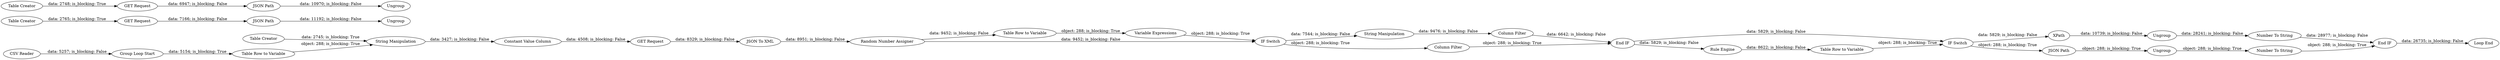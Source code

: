 digraph {
	"-8683129824941104801_312" [label="Group Loop Start"]
	"-8683129824941104801_308" [label="GET Request"]
	"-8683129824941104801_363" [label="GET Request"]
	"-8683129824941104801_359" [label="JSON Path"]
	"-772137715663012277_326" [label="Table Row to Variable"]
	"-8683129824941104801_314" [label="String Manipulation"]
	"-8683129824941104801_2" [label="Table Creator"]
	"-8683129824941104801_3" [label="Table Creator"]
	"-8683129824941104801_355" [label="Constant Value Column"]
	"-8683129824941104801_361" [label=Ungroup]
	"-772137715663012277_333" [label="Column Filter"]
	"-8683129824941104801_358" [label="GET Request"]
	"-8683129824941104801_360" [label=Ungroup]
	"-8683129824941104801_322" [label="End IF"]
	"-8683129824941104801_370" [label="Number To String"]
	"-8683129824941104801_362" [label="JSON Path"]
	"-8683129824941104801_313" [label="Table Row to Variable"]
	"-8683129824941104801_356" [label="Table Creator"]
	"-8683129824941104801_318" [label="IF Switch"]
	"-8683129824941104801_371" [label="Loop End"]
	"-772137715663012277_327" [label="JSON To XML"]
	"-772137715663012277_332" [label="String Manipulation"]
	"-772137715663012277_330" [label="IF Switch"]
	"-8683129824941104801_368" [label=XPath]
	"-772137715663012277_329" [label="End IF"]
	"-8683129824941104801_317" [label="Table Row to Variable"]
	"-772137715663012277_331" [label="Column Filter"]
	"-772137715663012277_325" [label="Variable Expressions"]
	"-772137715663012277_324" [label="Random Number Assigner"]
	"-8683129824941104801_352" [label="Number To String"]
	"-8683129824941104801_316" [label="Rule Engine"]
	"-8683129824941104801_369" [label=Ungroup]
	"-8683129824941104801_1" [label="CSV Reader"]
	"-8683129824941104801_309" [label="JSON Path"]
	"-8683129824941104801_310" [label=Ungroup]
	"-772137715663012277_329" -> "-8683129824941104801_318" [label="data: 5829; is_blocking: False"]
	"-8683129824941104801_313" -> "-8683129824941104801_314" [label="object: 288; is_blocking: True"]
	"-8683129824941104801_355" -> "-8683129824941104801_308" [label="data: 4508; is_blocking: False"]
	"-772137715663012277_324" -> "-772137715663012277_330" [label="data: 9452; is_blocking: False"]
	"-8683129824941104801_316" -> "-8683129824941104801_317" [label="data: 8622; is_blocking: False"]
	"-772137715663012277_332" -> "-772137715663012277_333" [label="data: 9476; is_blocking: False"]
	"-8683129824941104801_358" -> "-8683129824941104801_359" [label="data: 6947; is_blocking: False"]
	"-8683129824941104801_309" -> "-8683129824941104801_310" [label="object: 288; is_blocking: True"]
	"-8683129824941104801_322" -> "-8683129824941104801_371" [label="data: 26735; is_blocking: False"]
	"-772137715663012277_329" -> "-8683129824941104801_316" [label="data: 5829; is_blocking: False"]
	"-8683129824941104801_1" -> "-8683129824941104801_312" [label="data: 5257; is_blocking: False"]
	"-8683129824941104801_356" -> "-8683129824941104801_363" [label="data: 2765; is_blocking: True"]
	"-772137715663012277_330" -> "-772137715663012277_332" [label="data: 7544; is_blocking: False"]
	"-8683129824941104801_318" -> "-8683129824941104801_309" [label="object: 288; is_blocking: True"]
	"-772137715663012277_330" -> "-772137715663012277_331" [label="object: 288; is_blocking: True"]
	"-8683129824941104801_362" -> "-8683129824941104801_361" [label="data: 11192; is_blocking: False"]
	"-8683129824941104801_308" -> "-772137715663012277_327" [label="data: 8329; is_blocking: False"]
	"-772137715663012277_331" -> "-772137715663012277_329" [label="object: 288; is_blocking: True"]
	"-772137715663012277_325" -> "-772137715663012277_330" [label="object: 288; is_blocking: True"]
	"-772137715663012277_333" -> "-772137715663012277_329" [label="data: 6642; is_blocking: False"]
	"-8683129824941104801_2" -> "-8683129824941104801_358" [label="data: 2748; is_blocking: True"]
	"-8683129824941104801_310" -> "-8683129824941104801_352" [label="object: 288; is_blocking: True"]
	"-8683129824941104801_317" -> "-8683129824941104801_318" [label="object: 288; is_blocking: True"]
	"-8683129824941104801_3" -> "-8683129824941104801_314" [label="data: 2745; is_blocking: True"]
	"-8683129824941104801_369" -> "-8683129824941104801_370" [label="data: 28241; is_blocking: False"]
	"-8683129824941104801_363" -> "-8683129824941104801_362" [label="data: 7166; is_blocking: False"]
	"-8683129824941104801_352" -> "-8683129824941104801_322" [label="object: 288; is_blocking: True"]
	"-772137715663012277_327" -> "-772137715663012277_324" [label="data: 8951; is_blocking: False"]
	"-8683129824941104801_314" -> "-8683129824941104801_355" [label="data: 3427; is_blocking: False"]
	"-8683129824941104801_359" -> "-8683129824941104801_360" [label="data: 10970; is_blocking: False"]
	"-8683129824941104801_318" -> "-8683129824941104801_368" [label="data: 5829; is_blocking: False"]
	"-8683129824941104801_370" -> "-8683129824941104801_322" [label="data: 28977; is_blocking: False"]
	"-772137715663012277_324" -> "-772137715663012277_326" [label="data: 9452; is_blocking: False"]
	"-772137715663012277_326" -> "-772137715663012277_325" [label="object: 288; is_blocking: True"]
	"-8683129824941104801_368" -> "-8683129824941104801_369" [label="data: 10739; is_blocking: False"]
	"-8683129824941104801_312" -> "-8683129824941104801_313" [label="data: 5154; is_blocking: True"]
	rankdir=LR
}
